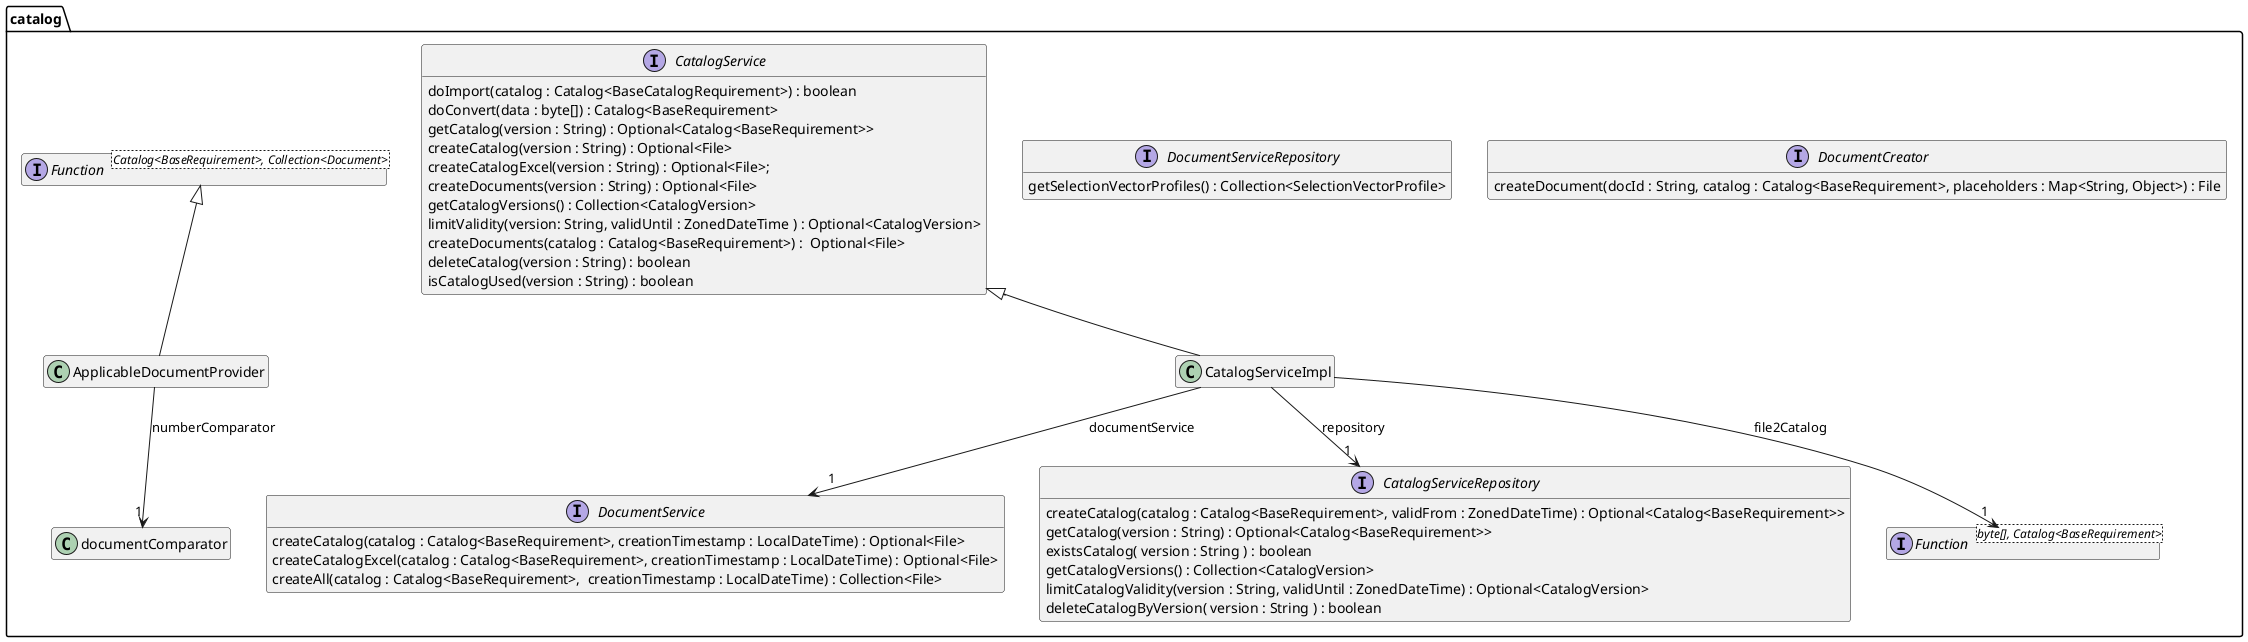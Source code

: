 @startuml Ebene3.png
hide empty members

package catalog {

    interface DocumentCreator {
        createDocument(docId : String, catalog : Catalog<BaseRequirement>, placeholders : Map<String, Object>) : File
    }

    interface DocumentService {
        createCatalog(catalog : Catalog<BaseRequirement>, creationTimestamp : LocalDateTime) : Optional<File>
        createCatalogExcel(catalog : Catalog<BaseRequirement>, creationTimestamp : LocalDateTime) : Optional<File>
        createAll(catalog : Catalog<BaseRequirement>,  creationTimestamp : LocalDateTime) : Collection<File>
    }

    interface DocumentServiceRepository {
        getSelectionVectorProfiles() : Collection<SelectionVectorProfile>
    }

    interface CatalogService {
        doImport(catalog : Catalog<BaseCatalogRequirement>) : boolean
        doConvert(data : byte[]) : Catalog<BaseRequirement>
        getCatalog(version : String) : Optional<Catalog<BaseRequirement>>
        createCatalog(version : String) : Optional<File>
        createCatalogExcel(version : String) : Optional<File>;
        createDocuments(version : String) : Optional<File>
        getCatalogVersions() : Collection<CatalogVersion>
        limitValidity(version: String, validUntil : ZonedDateTime ) : Optional<CatalogVersion>
        createDocuments(catalog : Catalog<BaseRequirement>) :  Optional<File>
        deleteCatalog(version : String) : boolean
        isCatalogUsed(version : String) : boolean
    }

    interface CatalogServiceRepository {
        createCatalog(catalog : Catalog<BaseRequirement>, validFrom : ZonedDateTime) : Optional<Catalog<BaseRequirement>>
        getCatalog(version : String) : Optional<Catalog<BaseRequirement>>
        existsCatalog( version : String ) : boolean
        getCatalogVersions() : Collection<CatalogVersion>
        limitCatalogValidity(version : String, validUntil : ZonedDateTime) : Optional<CatalogVersion>
        deleteCatalogByVersion( version : String ) : boolean
    }

    class CatalogServiceImpl {
    }
    CatalogService <|-- CatalogServiceImpl
    CatalogServiceImpl --> "1" CatalogServiceRepository : repository
    CatalogServiceImpl --> "1" DocumentService : documentService
    CatalogServiceImpl --> "1" file2Catalog : file2Catalog

    interface "Function<byte[], Catalog<BaseRequirement>>" as file2Catalog {
    }



    interface "Function<Catalog<BaseRequirement>, Collection<Document>>" as applicableDocumentProvider {
    }
    class ApplicableDocumentProvider {
    }
    applicableDocumentProvider <|-- ApplicableDocumentProvider
    ApplicableDocumentProvider --> "1" documentComparator : numberComparator



}


@enduml
